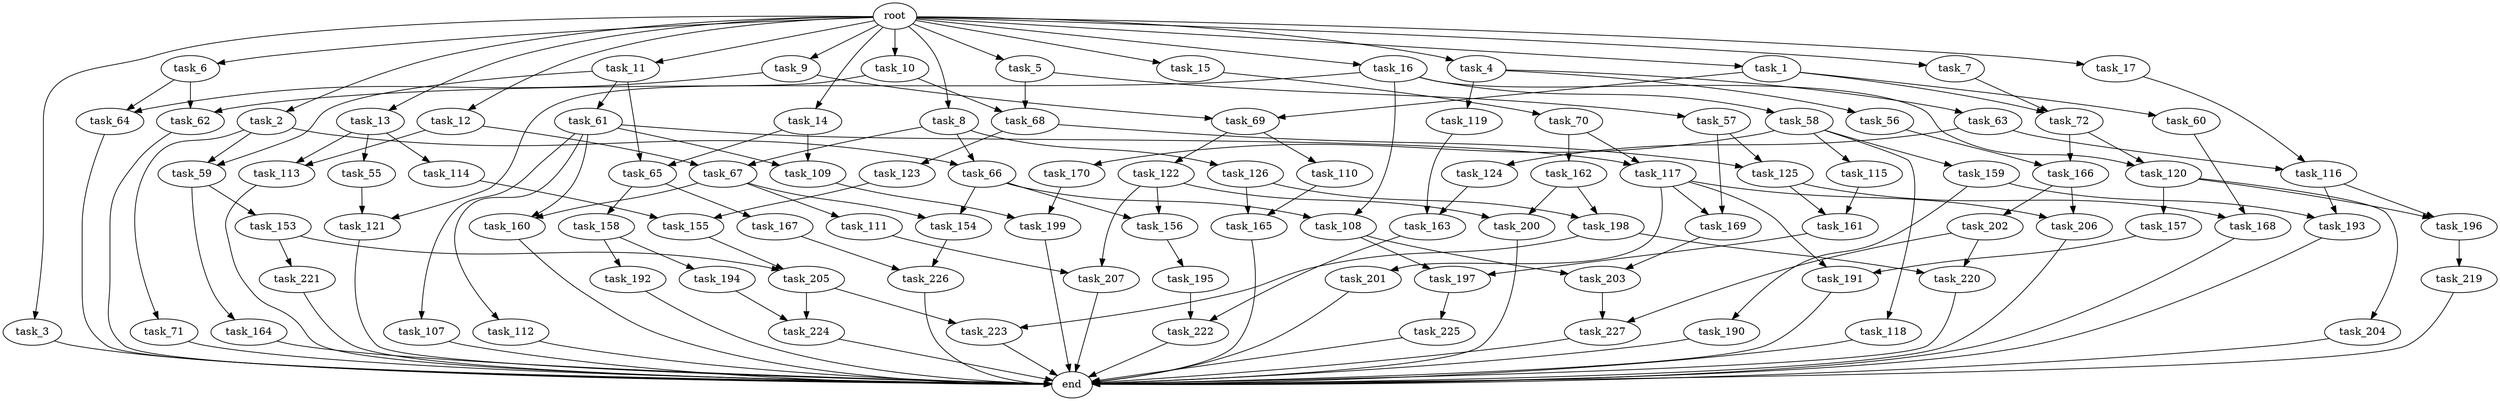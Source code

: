 digraph G {
  root [size="0.000000"];
  task_1 [size="2.048000"];
  task_2 [size="2.048000"];
  task_3 [size="2.048000"];
  task_4 [size="2.048000"];
  task_5 [size="2.048000"];
  task_6 [size="2.048000"];
  task_7 [size="2.048000"];
  task_8 [size="2.048000"];
  task_9 [size="2.048000"];
  task_10 [size="2.048000"];
  task_11 [size="2.048000"];
  task_12 [size="2.048000"];
  task_13 [size="2.048000"];
  task_14 [size="2.048000"];
  task_15 [size="2.048000"];
  task_16 [size="2.048000"];
  task_17 [size="2.048000"];
  task_55 [size="1717986918.400000"];
  task_56 [size="1717986918.400000"];
  task_57 [size="1717986918.400000"];
  task_58 [size="618475290.624000"];
  task_59 [size="137438953.472000"];
  task_60 [size="274877906.944000"];
  task_61 [size="68719476.736000"];
  task_62 [size="687194767.360000"];
  task_63 [size="1717986918.400000"];
  task_64 [size="498216206.336000"];
  task_65 [size="343597383.680000"];
  task_66 [size="1168231104.512000"];
  task_67 [size="1941325217.792000"];
  task_68 [size="1786706395.136000"];
  task_69 [size="704374636.544000"];
  task_70 [size="274877906.944000"];
  task_71 [size="68719476.736000"];
  task_72 [size="893353197.568000"];
  task_107 [size="274877906.944000"];
  task_108 [size="1717986918.400000"];
  task_109 [size="549755813.888000"];
  task_110 [size="841813590.016000"];
  task_111 [size="274877906.944000"];
  task_112 [size="274877906.944000"];
  task_113 [size="2559800508.416000"];
  task_114 [size="1717986918.400000"];
  task_115 [size="429496729.600000"];
  task_116 [size="1460288880.640000"];
  task_117 [size="1374389534.720000"];
  task_118 [size="429496729.600000"];
  task_119 [size="1717986918.400000"];
  task_120 [size="2010044694.528000"];
  task_121 [size="910533066.752000"];
  task_122 [size="841813590.016000"];
  task_123 [size="154618822.656000"];
  task_124 [size="1391569403.904000"];
  task_125 [size="773094113.280000"];
  task_126 [size="1099511627.776000"];
  task_153 [size="841813590.016000"];
  task_154 [size="1374389534.720000"];
  task_155 [size="2233382993.920000"];
  task_156 [size="1717986918.400000"];
  task_157 [size="154618822.656000"];
  task_158 [size="274877906.944000"];
  task_159 [size="429496729.600000"];
  task_160 [size="549755813.888000"];
  task_161 [size="2559800508.416000"];
  task_162 [size="1099511627.776000"];
  task_163 [size="1460288880.640000"];
  task_164 [size="841813590.016000"];
  task_165 [size="1821066133.504000"];
  task_166 [size="2233382993.920000"];
  task_167 [size="274877906.944000"];
  task_168 [size="2559800508.416000"];
  task_169 [size="1047972020.224000"];
  task_170 [size="429496729.600000"];
  task_190 [size="429496729.600000"];
  task_191 [size="1529008357.376000"];
  task_192 [size="429496729.600000"];
  task_193 [size="2147483648.000000"];
  task_194 [size="429496729.600000"];
  task_195 [size="618475290.624000"];
  task_196 [size="1872605741.056000"];
  task_197 [size="3109556322.304000"];
  task_198 [size="584115552.256000"];
  task_199 [size="1460288880.640000"];
  task_200 [size="773094113.280000"];
  task_201 [size="429496729.600000"];
  task_202 [size="274877906.944000"];
  task_203 [size="1666447310.848000"];
  task_204 [size="154618822.656000"];
  task_205 [size="1271310319.616000"];
  task_206 [size="704374636.544000"];
  task_207 [size="1460288880.640000"];
  task_219 [size="618475290.624000"];
  task_220 [size="343597383.680000"];
  task_221 [size="841813590.016000"];
  task_222 [size="2817498546.176000"];
  task_223 [size="549755813.888000"];
  task_224 [size="704374636.544000"];
  task_225 [size="1717986918.400000"];
  task_226 [size="2491081031.680000"];
  task_227 [size="1786706395.136000"];
  end [size="0.000000"];

  root -> task_1 [size="1.000000"];
  root -> task_2 [size="1.000000"];
  root -> task_3 [size="1.000000"];
  root -> task_4 [size="1.000000"];
  root -> task_5 [size="1.000000"];
  root -> task_6 [size="1.000000"];
  root -> task_7 [size="1.000000"];
  root -> task_8 [size="1.000000"];
  root -> task_9 [size="1.000000"];
  root -> task_10 [size="1.000000"];
  root -> task_11 [size="1.000000"];
  root -> task_12 [size="1.000000"];
  root -> task_13 [size="1.000000"];
  root -> task_14 [size="1.000000"];
  root -> task_15 [size="1.000000"];
  root -> task_16 [size="1.000000"];
  root -> task_17 [size="1.000000"];
  task_1 -> task_60 [size="134217728.000000"];
  task_1 -> task_69 [size="134217728.000000"];
  task_1 -> task_72 [size="134217728.000000"];
  task_2 -> task_59 [size="33554432.000000"];
  task_2 -> task_66 [size="33554432.000000"];
  task_2 -> task_71 [size="33554432.000000"];
  task_3 -> end [size="1.000000"];
  task_4 -> task_56 [size="838860800.000000"];
  task_4 -> task_63 [size="838860800.000000"];
  task_4 -> task_119 [size="838860800.000000"];
  task_5 -> task_57 [size="838860800.000000"];
  task_5 -> task_68 [size="838860800.000000"];
  task_6 -> task_62 [size="33554432.000000"];
  task_6 -> task_64 [size="33554432.000000"];
  task_7 -> task_72 [size="301989888.000000"];
  task_8 -> task_66 [size="536870912.000000"];
  task_8 -> task_67 [size="536870912.000000"];
  task_8 -> task_126 [size="536870912.000000"];
  task_9 -> task_64 [size="209715200.000000"];
  task_9 -> task_69 [size="209715200.000000"];
  task_10 -> task_68 [size="33554432.000000"];
  task_10 -> task_121 [size="33554432.000000"];
  task_11 -> task_59 [size="33554432.000000"];
  task_11 -> task_61 [size="33554432.000000"];
  task_11 -> task_65 [size="33554432.000000"];
  task_12 -> task_67 [size="411041792.000000"];
  task_12 -> task_113 [size="411041792.000000"];
  task_13 -> task_55 [size="838860800.000000"];
  task_13 -> task_113 [size="838860800.000000"];
  task_13 -> task_114 [size="838860800.000000"];
  task_14 -> task_65 [size="134217728.000000"];
  task_14 -> task_109 [size="134217728.000000"];
  task_15 -> task_70 [size="134217728.000000"];
  task_16 -> task_58 [size="301989888.000000"];
  task_16 -> task_62 [size="301989888.000000"];
  task_16 -> task_108 [size="301989888.000000"];
  task_16 -> task_120 [size="301989888.000000"];
  task_17 -> task_116 [size="33554432.000000"];
  task_55 -> task_121 [size="411041792.000000"];
  task_56 -> task_166 [size="411041792.000000"];
  task_57 -> task_125 [size="301989888.000000"];
  task_57 -> task_169 [size="301989888.000000"];
  task_58 -> task_115 [size="209715200.000000"];
  task_58 -> task_118 [size="209715200.000000"];
  task_58 -> task_159 [size="209715200.000000"];
  task_58 -> task_170 [size="209715200.000000"];
  task_59 -> task_153 [size="411041792.000000"];
  task_59 -> task_164 [size="411041792.000000"];
  task_60 -> task_168 [size="411041792.000000"];
  task_61 -> task_107 [size="134217728.000000"];
  task_61 -> task_109 [size="134217728.000000"];
  task_61 -> task_112 [size="134217728.000000"];
  task_61 -> task_117 [size="134217728.000000"];
  task_61 -> task_160 [size="134217728.000000"];
  task_62 -> end [size="1.000000"];
  task_63 -> task_116 [size="679477248.000000"];
  task_63 -> task_124 [size="679477248.000000"];
  task_64 -> end [size="1.000000"];
  task_65 -> task_158 [size="134217728.000000"];
  task_65 -> task_167 [size="134217728.000000"];
  task_66 -> task_108 [size="536870912.000000"];
  task_66 -> task_154 [size="536870912.000000"];
  task_66 -> task_156 [size="536870912.000000"];
  task_67 -> task_111 [size="134217728.000000"];
  task_67 -> task_154 [size="134217728.000000"];
  task_67 -> task_160 [size="134217728.000000"];
  task_68 -> task_123 [size="75497472.000000"];
  task_68 -> task_125 [size="75497472.000000"];
  task_69 -> task_110 [size="411041792.000000"];
  task_69 -> task_122 [size="411041792.000000"];
  task_70 -> task_117 [size="536870912.000000"];
  task_70 -> task_162 [size="536870912.000000"];
  task_71 -> end [size="1.000000"];
  task_72 -> task_120 [size="679477248.000000"];
  task_72 -> task_166 [size="679477248.000000"];
  task_107 -> end [size="1.000000"];
  task_108 -> task_197 [size="679477248.000000"];
  task_108 -> task_203 [size="679477248.000000"];
  task_109 -> task_199 [size="33554432.000000"];
  task_110 -> task_165 [size="679477248.000000"];
  task_111 -> task_207 [size="411041792.000000"];
  task_112 -> end [size="1.000000"];
  task_113 -> end [size="1.000000"];
  task_114 -> task_155 [size="411041792.000000"];
  task_115 -> task_161 [size="411041792.000000"];
  task_116 -> task_193 [size="838860800.000000"];
  task_116 -> task_196 [size="838860800.000000"];
  task_117 -> task_169 [size="209715200.000000"];
  task_117 -> task_191 [size="209715200.000000"];
  task_117 -> task_201 [size="209715200.000000"];
  task_117 -> task_206 [size="209715200.000000"];
  task_118 -> end [size="1.000000"];
  task_119 -> task_163 [size="679477248.000000"];
  task_120 -> task_157 [size="75497472.000000"];
  task_120 -> task_196 [size="75497472.000000"];
  task_120 -> task_204 [size="75497472.000000"];
  task_121 -> end [size="1.000000"];
  task_122 -> task_156 [size="301989888.000000"];
  task_122 -> task_200 [size="301989888.000000"];
  task_122 -> task_207 [size="301989888.000000"];
  task_123 -> task_155 [size="679477248.000000"];
  task_124 -> task_163 [size="33554432.000000"];
  task_125 -> task_161 [size="838860800.000000"];
  task_125 -> task_168 [size="838860800.000000"];
  task_126 -> task_165 [size="209715200.000000"];
  task_126 -> task_198 [size="209715200.000000"];
  task_153 -> task_205 [size="411041792.000000"];
  task_153 -> task_221 [size="411041792.000000"];
  task_154 -> task_226 [size="679477248.000000"];
  task_155 -> task_205 [size="209715200.000000"];
  task_156 -> task_195 [size="301989888.000000"];
  task_157 -> task_191 [size="536870912.000000"];
  task_158 -> task_192 [size="209715200.000000"];
  task_158 -> task_194 [size="209715200.000000"];
  task_159 -> task_190 [size="209715200.000000"];
  task_159 -> task_193 [size="209715200.000000"];
  task_160 -> end [size="1.000000"];
  task_161 -> task_197 [size="838860800.000000"];
  task_162 -> task_198 [size="75497472.000000"];
  task_162 -> task_200 [size="75497472.000000"];
  task_163 -> task_222 [size="536870912.000000"];
  task_164 -> end [size="1.000000"];
  task_165 -> end [size="1.000000"];
  task_166 -> task_202 [size="134217728.000000"];
  task_166 -> task_206 [size="134217728.000000"];
  task_167 -> task_226 [size="536870912.000000"];
  task_168 -> end [size="1.000000"];
  task_169 -> task_203 [size="134217728.000000"];
  task_170 -> task_199 [size="679477248.000000"];
  task_190 -> end [size="1.000000"];
  task_191 -> end [size="1.000000"];
  task_192 -> end [size="1.000000"];
  task_193 -> end [size="1.000000"];
  task_194 -> task_224 [size="209715200.000000"];
  task_195 -> task_222 [size="838860800.000000"];
  task_196 -> task_219 [size="301989888.000000"];
  task_197 -> task_225 [size="838860800.000000"];
  task_198 -> task_220 [size="134217728.000000"];
  task_198 -> task_223 [size="134217728.000000"];
  task_199 -> end [size="1.000000"];
  task_200 -> end [size="1.000000"];
  task_201 -> end [size="1.000000"];
  task_202 -> task_220 [size="33554432.000000"];
  task_202 -> task_227 [size="33554432.000000"];
  task_203 -> task_227 [size="838860800.000000"];
  task_204 -> end [size="1.000000"];
  task_205 -> task_223 [size="134217728.000000"];
  task_205 -> task_224 [size="134217728.000000"];
  task_206 -> end [size="1.000000"];
  task_207 -> end [size="1.000000"];
  task_219 -> end [size="1.000000"];
  task_220 -> end [size="1.000000"];
  task_221 -> end [size="1.000000"];
  task_222 -> end [size="1.000000"];
  task_223 -> end [size="1.000000"];
  task_224 -> end [size="1.000000"];
  task_225 -> end [size="1.000000"];
  task_226 -> end [size="1.000000"];
  task_227 -> end [size="1.000000"];
}
